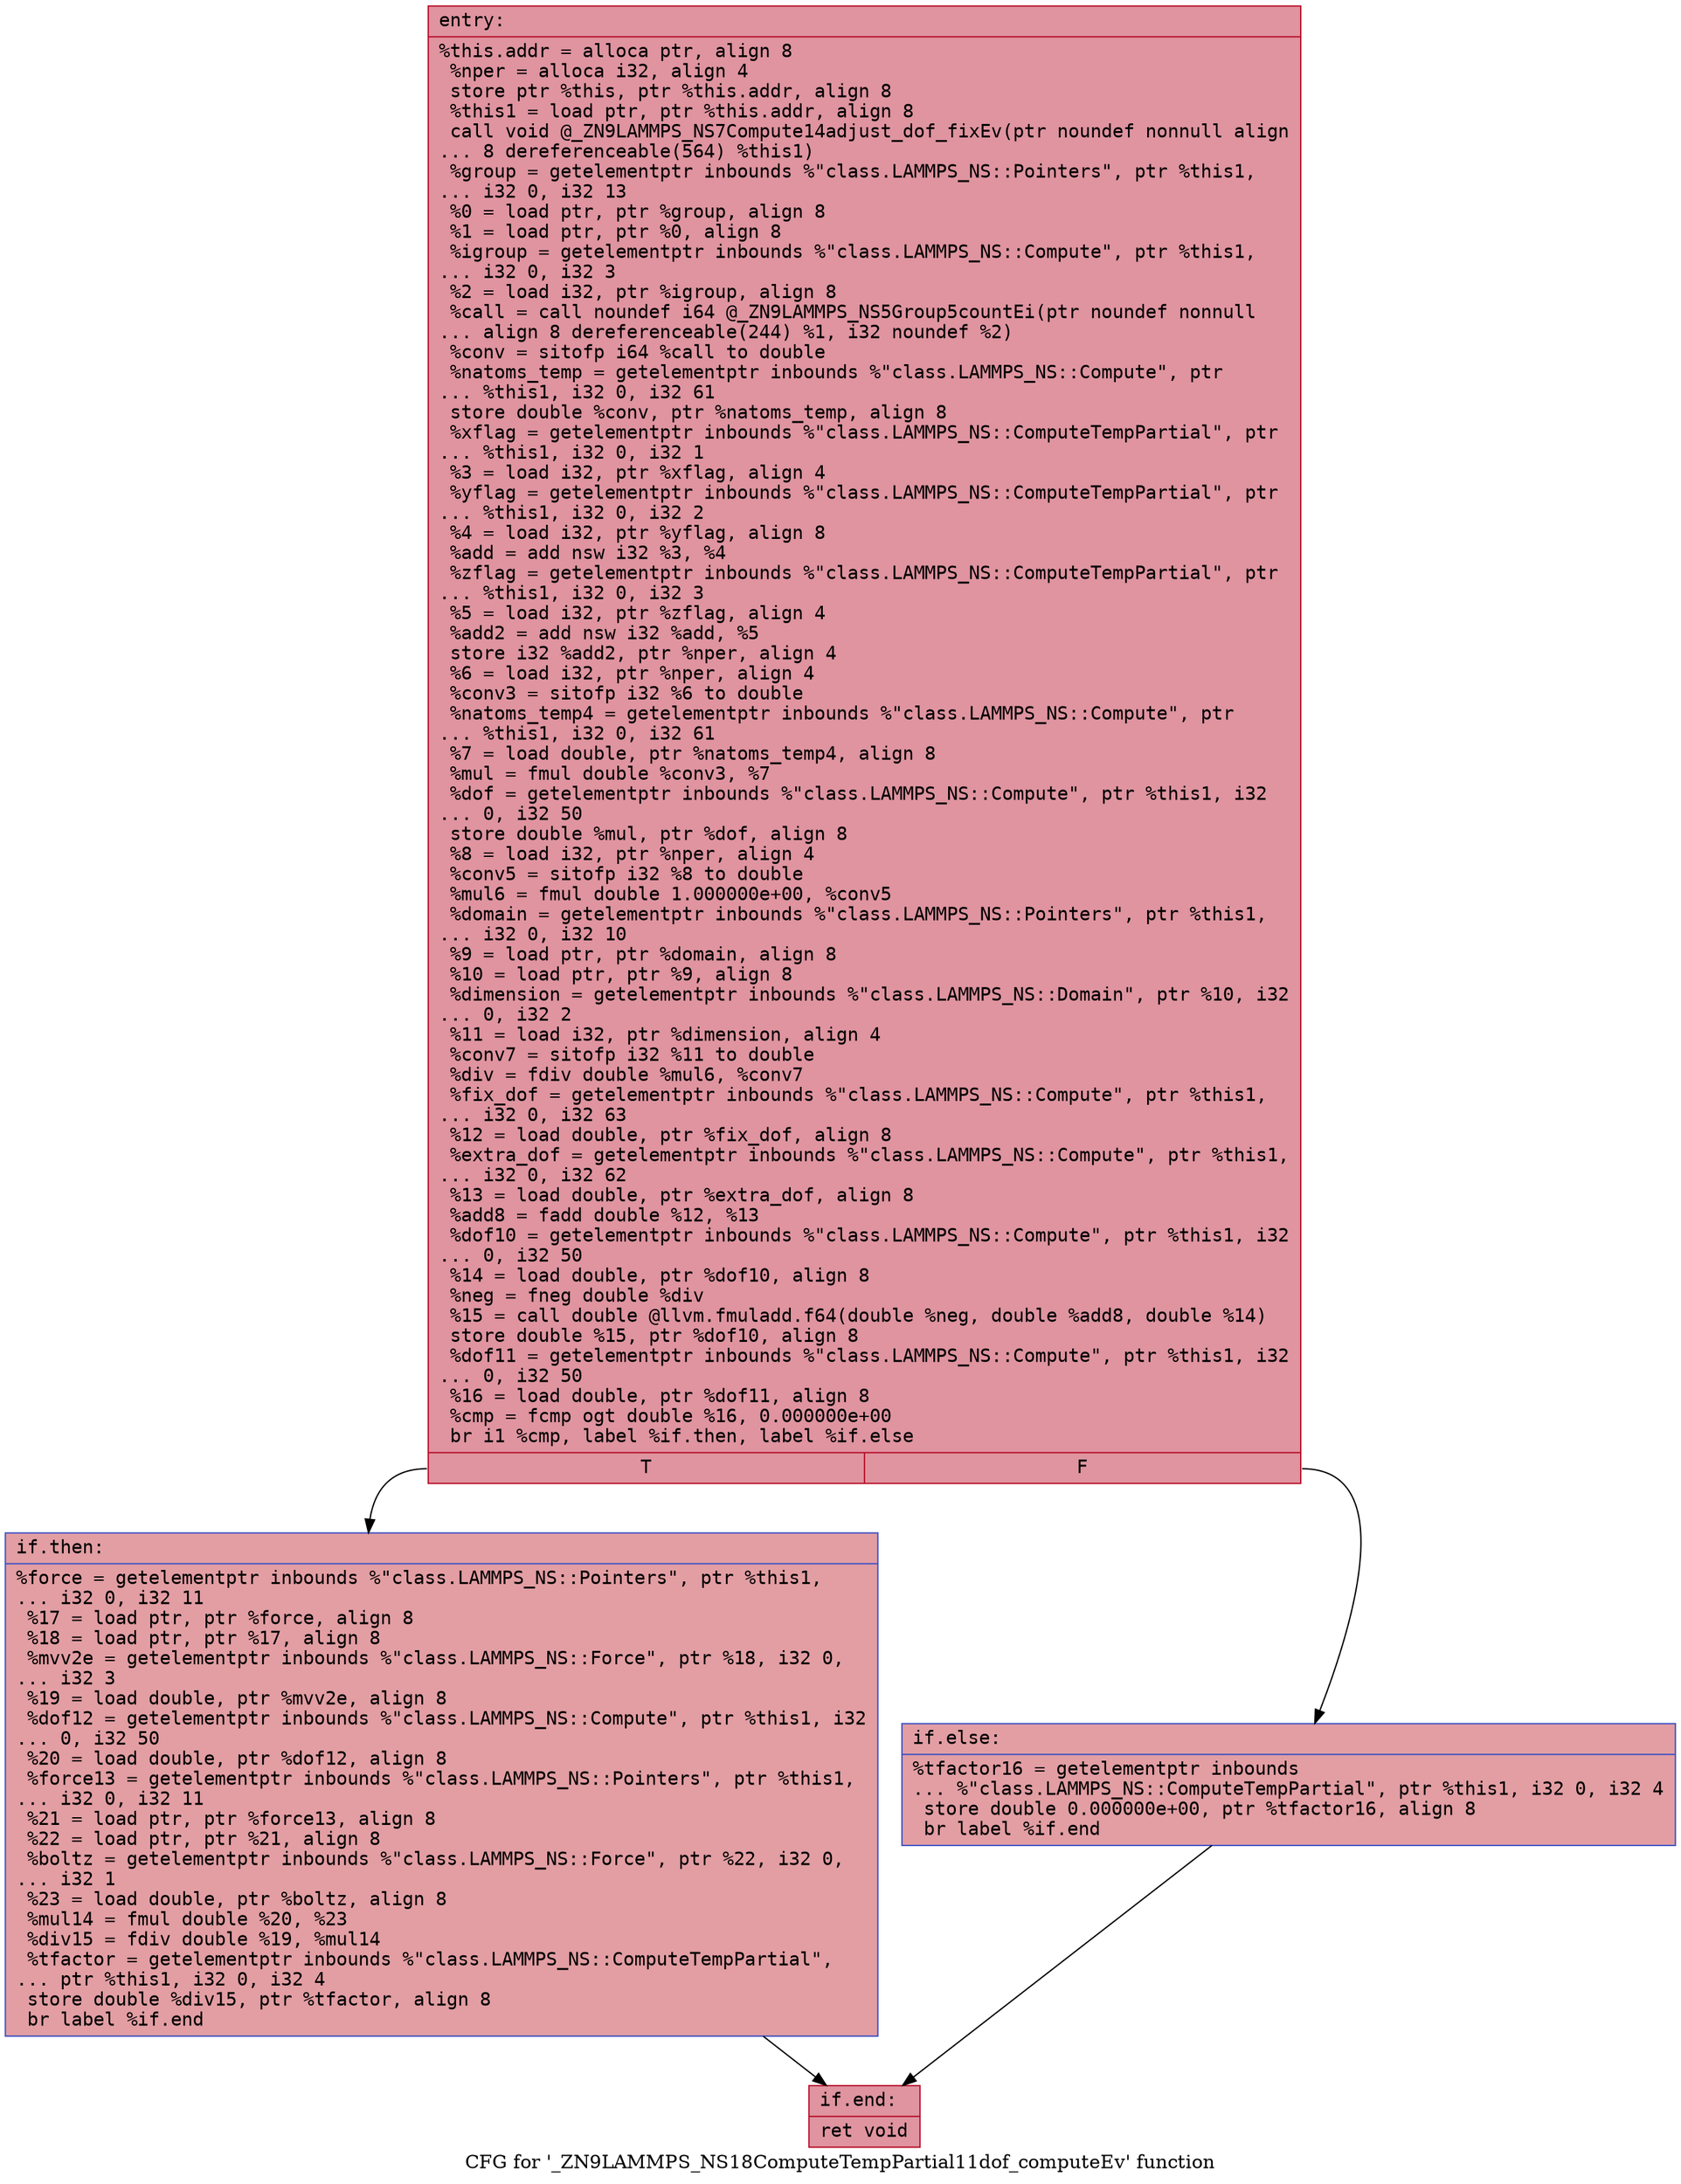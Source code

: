 digraph "CFG for '_ZN9LAMMPS_NS18ComputeTempPartial11dof_computeEv' function" {
	label="CFG for '_ZN9LAMMPS_NS18ComputeTempPartial11dof_computeEv' function";

	Node0x56053df1a3a0 [shape=record,color="#b70d28ff", style=filled, fillcolor="#b70d2870" fontname="Courier",label="{entry:\l|  %this.addr = alloca ptr, align 8\l  %nper = alloca i32, align 4\l  store ptr %this, ptr %this.addr, align 8\l  %this1 = load ptr, ptr %this.addr, align 8\l  call void @_ZN9LAMMPS_NS7Compute14adjust_dof_fixEv(ptr noundef nonnull align\l... 8 dereferenceable(564) %this1)\l  %group = getelementptr inbounds %\"class.LAMMPS_NS::Pointers\", ptr %this1,\l... i32 0, i32 13\l  %0 = load ptr, ptr %group, align 8\l  %1 = load ptr, ptr %0, align 8\l  %igroup = getelementptr inbounds %\"class.LAMMPS_NS::Compute\", ptr %this1,\l... i32 0, i32 3\l  %2 = load i32, ptr %igroup, align 8\l  %call = call noundef i64 @_ZN9LAMMPS_NS5Group5countEi(ptr noundef nonnull\l... align 8 dereferenceable(244) %1, i32 noundef %2)\l  %conv = sitofp i64 %call to double\l  %natoms_temp = getelementptr inbounds %\"class.LAMMPS_NS::Compute\", ptr\l... %this1, i32 0, i32 61\l  store double %conv, ptr %natoms_temp, align 8\l  %xflag = getelementptr inbounds %\"class.LAMMPS_NS::ComputeTempPartial\", ptr\l... %this1, i32 0, i32 1\l  %3 = load i32, ptr %xflag, align 4\l  %yflag = getelementptr inbounds %\"class.LAMMPS_NS::ComputeTempPartial\", ptr\l... %this1, i32 0, i32 2\l  %4 = load i32, ptr %yflag, align 8\l  %add = add nsw i32 %3, %4\l  %zflag = getelementptr inbounds %\"class.LAMMPS_NS::ComputeTempPartial\", ptr\l... %this1, i32 0, i32 3\l  %5 = load i32, ptr %zflag, align 4\l  %add2 = add nsw i32 %add, %5\l  store i32 %add2, ptr %nper, align 4\l  %6 = load i32, ptr %nper, align 4\l  %conv3 = sitofp i32 %6 to double\l  %natoms_temp4 = getelementptr inbounds %\"class.LAMMPS_NS::Compute\", ptr\l... %this1, i32 0, i32 61\l  %7 = load double, ptr %natoms_temp4, align 8\l  %mul = fmul double %conv3, %7\l  %dof = getelementptr inbounds %\"class.LAMMPS_NS::Compute\", ptr %this1, i32\l... 0, i32 50\l  store double %mul, ptr %dof, align 8\l  %8 = load i32, ptr %nper, align 4\l  %conv5 = sitofp i32 %8 to double\l  %mul6 = fmul double 1.000000e+00, %conv5\l  %domain = getelementptr inbounds %\"class.LAMMPS_NS::Pointers\", ptr %this1,\l... i32 0, i32 10\l  %9 = load ptr, ptr %domain, align 8\l  %10 = load ptr, ptr %9, align 8\l  %dimension = getelementptr inbounds %\"class.LAMMPS_NS::Domain\", ptr %10, i32\l... 0, i32 2\l  %11 = load i32, ptr %dimension, align 4\l  %conv7 = sitofp i32 %11 to double\l  %div = fdiv double %mul6, %conv7\l  %fix_dof = getelementptr inbounds %\"class.LAMMPS_NS::Compute\", ptr %this1,\l... i32 0, i32 63\l  %12 = load double, ptr %fix_dof, align 8\l  %extra_dof = getelementptr inbounds %\"class.LAMMPS_NS::Compute\", ptr %this1,\l... i32 0, i32 62\l  %13 = load double, ptr %extra_dof, align 8\l  %add8 = fadd double %12, %13\l  %dof10 = getelementptr inbounds %\"class.LAMMPS_NS::Compute\", ptr %this1, i32\l... 0, i32 50\l  %14 = load double, ptr %dof10, align 8\l  %neg = fneg double %div\l  %15 = call double @llvm.fmuladd.f64(double %neg, double %add8, double %14)\l  store double %15, ptr %dof10, align 8\l  %dof11 = getelementptr inbounds %\"class.LAMMPS_NS::Compute\", ptr %this1, i32\l... 0, i32 50\l  %16 = load double, ptr %dof11, align 8\l  %cmp = fcmp ogt double %16, 0.000000e+00\l  br i1 %cmp, label %if.then, label %if.else\l|{<s0>T|<s1>F}}"];
	Node0x56053df1a3a0:s0 -> Node0x56053df1d750[tooltip="entry -> if.then\nProbability 50.00%" ];
	Node0x56053df1a3a0:s1 -> Node0x56053df1d7c0[tooltip="entry -> if.else\nProbability 50.00%" ];
	Node0x56053df1d750 [shape=record,color="#3d50c3ff", style=filled, fillcolor="#be242e70" fontname="Courier",label="{if.then:\l|  %force = getelementptr inbounds %\"class.LAMMPS_NS::Pointers\", ptr %this1,\l... i32 0, i32 11\l  %17 = load ptr, ptr %force, align 8\l  %18 = load ptr, ptr %17, align 8\l  %mvv2e = getelementptr inbounds %\"class.LAMMPS_NS::Force\", ptr %18, i32 0,\l... i32 3\l  %19 = load double, ptr %mvv2e, align 8\l  %dof12 = getelementptr inbounds %\"class.LAMMPS_NS::Compute\", ptr %this1, i32\l... 0, i32 50\l  %20 = load double, ptr %dof12, align 8\l  %force13 = getelementptr inbounds %\"class.LAMMPS_NS::Pointers\", ptr %this1,\l... i32 0, i32 11\l  %21 = load ptr, ptr %force13, align 8\l  %22 = load ptr, ptr %21, align 8\l  %boltz = getelementptr inbounds %\"class.LAMMPS_NS::Force\", ptr %22, i32 0,\l... i32 1\l  %23 = load double, ptr %boltz, align 8\l  %mul14 = fmul double %20, %23\l  %div15 = fdiv double %19, %mul14\l  %tfactor = getelementptr inbounds %\"class.LAMMPS_NS::ComputeTempPartial\",\l... ptr %this1, i32 0, i32 4\l  store double %div15, ptr %tfactor, align 8\l  br label %if.end\l}"];
	Node0x56053df1d750 -> Node0x56053df1e400[tooltip="if.then -> if.end\nProbability 100.00%" ];
	Node0x56053df1d7c0 [shape=record,color="#3d50c3ff", style=filled, fillcolor="#be242e70" fontname="Courier",label="{if.else:\l|  %tfactor16 = getelementptr inbounds\l... %\"class.LAMMPS_NS::ComputeTempPartial\", ptr %this1, i32 0, i32 4\l  store double 0.000000e+00, ptr %tfactor16, align 8\l  br label %if.end\l}"];
	Node0x56053df1d7c0 -> Node0x56053df1e400[tooltip="if.else -> if.end\nProbability 100.00%" ];
	Node0x56053df1e400 [shape=record,color="#b70d28ff", style=filled, fillcolor="#b70d2870" fontname="Courier",label="{if.end:\l|  ret void\l}"];
}
